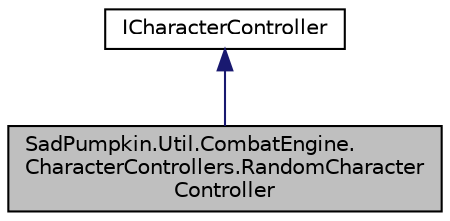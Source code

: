 digraph "SadPumpkin.Util.CombatEngine.CharacterControllers.RandomCharacterController"
{
 // LATEX_PDF_SIZE
  edge [fontname="Helvetica",fontsize="10",labelfontname="Helvetica",labelfontsize="10"];
  node [fontname="Helvetica",fontsize="10",shape=record];
  Node1 [label="SadPumpkin.Util.CombatEngine.\lCharacterControllers.RandomCharacter\lController",height=0.2,width=0.4,color="black", fillcolor="grey75", style="filled", fontcolor="black",tooltip="Implementation of CharacterController which selects actions randomly."];
  Node2 -> Node1 [dir="back",color="midnightblue",fontsize="10",style="solid",fontname="Helvetica"];
  Node2 [label="ICharacterController",height=0.2,width=0.4,color="black", fillcolor="white", style="filled",URL="$interface_sad_pumpkin_1_1_util_1_1_combat_engine_1_1_character_controllers_1_1_i_character_controller.html",tooltip="Interface which defines a handler for Actors' Actions."];
}
